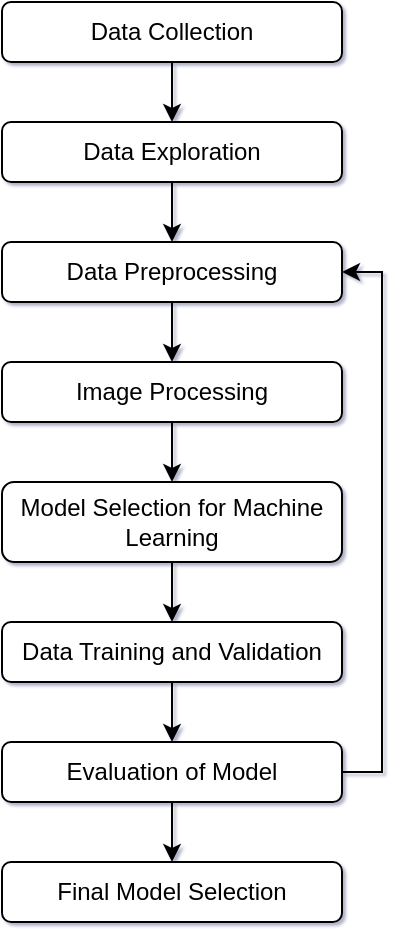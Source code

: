 <mxfile version="17.1.2" type="github">
  <diagram id="_-aF9F-tIbugj3eggaSe" name="Page-1">
    <mxGraphModel dx="920" dy="484" grid="0" gridSize="10" guides="1" tooltips="1" connect="1" arrows="1" fold="1" page="1" pageScale="1" pageWidth="850" pageHeight="1100" math="0" shadow="1">
      <root>
        <mxCell id="0" />
        <mxCell id="1" parent="0" />
        <mxCell id="gF1KWQ5gw7_8nlz2hS0s-1" style="edgeStyle=orthogonalEdgeStyle;rounded=0;orthogonalLoop=1;jettySize=auto;html=1;entryX=0.5;entryY=0;entryDx=0;entryDy=0;" edge="1" parent="1" source="gF1KWQ5gw7_8nlz2hS0s-2" target="gF1KWQ5gw7_8nlz2hS0s-4">
          <mxGeometry relative="1" as="geometry" />
        </mxCell>
        <mxCell id="gF1KWQ5gw7_8nlz2hS0s-2" value="Data Collection" style="rounded=1;whiteSpace=wrap;html=1;" vertex="1" parent="1">
          <mxGeometry x="170" y="20" width="170" height="30" as="geometry" />
        </mxCell>
        <mxCell id="gF1KWQ5gw7_8nlz2hS0s-3" style="edgeStyle=orthogonalEdgeStyle;rounded=0;orthogonalLoop=1;jettySize=auto;html=1;entryX=0.5;entryY=0;entryDx=0;entryDy=0;" edge="1" parent="1" source="gF1KWQ5gw7_8nlz2hS0s-4" target="gF1KWQ5gw7_8nlz2hS0s-6">
          <mxGeometry relative="1" as="geometry" />
        </mxCell>
        <mxCell id="gF1KWQ5gw7_8nlz2hS0s-4" value="Data Exploration" style="rounded=1;whiteSpace=wrap;html=1;" vertex="1" parent="1">
          <mxGeometry x="170" y="80" width="170" height="30" as="geometry" />
        </mxCell>
        <mxCell id="gF1KWQ5gw7_8nlz2hS0s-20" style="edgeStyle=orthogonalEdgeStyle;rounded=0;orthogonalLoop=1;jettySize=auto;html=1;entryX=0.5;entryY=0;entryDx=0;entryDy=0;" edge="1" parent="1" source="gF1KWQ5gw7_8nlz2hS0s-6" target="gF1KWQ5gw7_8nlz2hS0s-17">
          <mxGeometry relative="1" as="geometry" />
        </mxCell>
        <mxCell id="gF1KWQ5gw7_8nlz2hS0s-6" value="Data Preprocessing" style="rounded=1;whiteSpace=wrap;html=1;" vertex="1" parent="1">
          <mxGeometry x="170" y="140" width="170" height="30" as="geometry" />
        </mxCell>
        <mxCell id="gF1KWQ5gw7_8nlz2hS0s-7" style="edgeStyle=orthogonalEdgeStyle;rounded=0;orthogonalLoop=1;jettySize=auto;html=1;entryX=0.5;entryY=0;entryDx=0;entryDy=0;" edge="1" parent="1" source="gF1KWQ5gw7_8nlz2hS0s-8" target="gF1KWQ5gw7_8nlz2hS0s-12">
          <mxGeometry relative="1" as="geometry" />
        </mxCell>
        <mxCell id="gF1KWQ5gw7_8nlz2hS0s-8" value="Model Selection for Machine Learning" style="rounded=1;whiteSpace=wrap;html=1;" vertex="1" parent="1">
          <mxGeometry x="170" y="260" width="170" height="40" as="geometry" />
        </mxCell>
        <mxCell id="gF1KWQ5gw7_8nlz2hS0s-9" style="edgeStyle=orthogonalEdgeStyle;rounded=0;orthogonalLoop=1;jettySize=auto;html=1;entryX=0.5;entryY=0;entryDx=0;entryDy=0;" edge="1" parent="1" source="gF1KWQ5gw7_8nlz2hS0s-12" target="gF1KWQ5gw7_8nlz2hS0s-15">
          <mxGeometry relative="1" as="geometry" />
        </mxCell>
        <mxCell id="gF1KWQ5gw7_8nlz2hS0s-12" value="Data Training and Validation" style="rounded=1;whiteSpace=wrap;html=1;" vertex="1" parent="1">
          <mxGeometry x="170" y="330" width="170" height="30" as="geometry" />
        </mxCell>
        <mxCell id="gF1KWQ5gw7_8nlz2hS0s-13" style="edgeStyle=orthogonalEdgeStyle;rounded=0;orthogonalLoop=1;jettySize=auto;html=1;entryX=0.5;entryY=0;entryDx=0;entryDy=0;" edge="1" parent="1" source="gF1KWQ5gw7_8nlz2hS0s-15" target="gF1KWQ5gw7_8nlz2hS0s-16">
          <mxGeometry relative="1" as="geometry" />
        </mxCell>
        <mxCell id="gF1KWQ5gw7_8nlz2hS0s-24" style="edgeStyle=orthogonalEdgeStyle;rounded=0;orthogonalLoop=1;jettySize=auto;html=1;entryX=1;entryY=0.5;entryDx=0;entryDy=0;" edge="1" parent="1" source="gF1KWQ5gw7_8nlz2hS0s-15" target="gF1KWQ5gw7_8nlz2hS0s-6">
          <mxGeometry relative="1" as="geometry">
            <Array as="points">
              <mxPoint x="360" y="405" />
              <mxPoint x="360" y="155" />
            </Array>
          </mxGeometry>
        </mxCell>
        <mxCell id="gF1KWQ5gw7_8nlz2hS0s-15" value="Evaluation of Model" style="rounded=1;whiteSpace=wrap;html=1;" vertex="1" parent="1">
          <mxGeometry x="170" y="390" width="170" height="30" as="geometry" />
        </mxCell>
        <mxCell id="gF1KWQ5gw7_8nlz2hS0s-16" value="Final Model Selection" style="rounded=1;whiteSpace=wrap;html=1;" vertex="1" parent="1">
          <mxGeometry x="170" y="450" width="170" height="30" as="geometry" />
        </mxCell>
        <mxCell id="gF1KWQ5gw7_8nlz2hS0s-21" style="edgeStyle=orthogonalEdgeStyle;rounded=0;orthogonalLoop=1;jettySize=auto;html=1;entryX=0.5;entryY=0;entryDx=0;entryDy=0;" edge="1" parent="1" source="gF1KWQ5gw7_8nlz2hS0s-17" target="gF1KWQ5gw7_8nlz2hS0s-8">
          <mxGeometry relative="1" as="geometry" />
        </mxCell>
        <mxCell id="gF1KWQ5gw7_8nlz2hS0s-17" value="Image Processing" style="rounded=1;whiteSpace=wrap;html=1;" vertex="1" parent="1">
          <mxGeometry x="170" y="200" width="170" height="30" as="geometry" />
        </mxCell>
      </root>
    </mxGraphModel>
  </diagram>
</mxfile>
